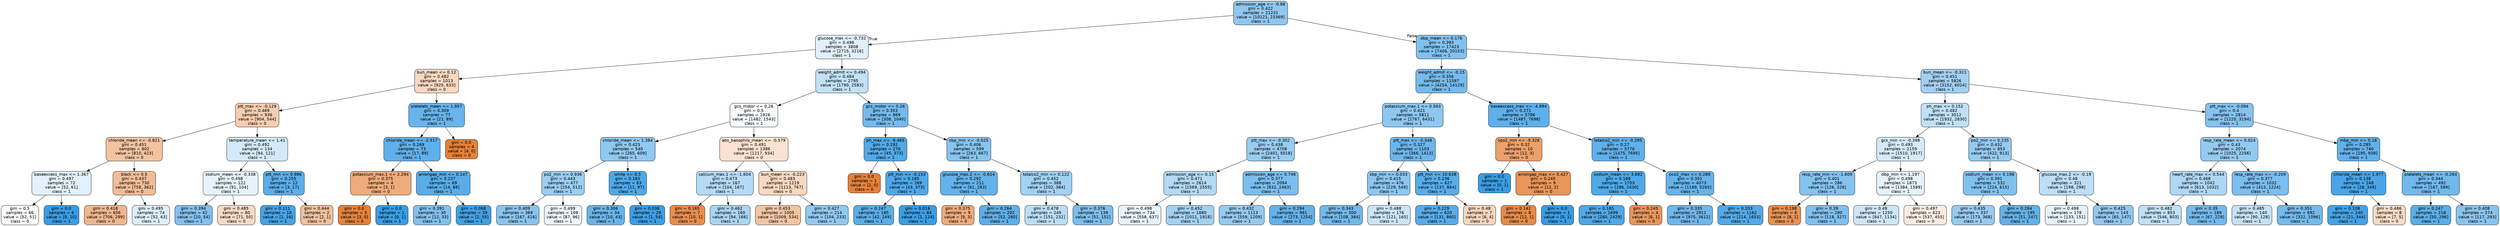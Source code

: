 digraph Tree {
node [shape=box, style="filled, rounded", color="black", fontname="helvetica"] ;
edge [fontname="helvetica"] ;
0 [label="admission_age <= -0.88\ngini = 0.422\nsamples = 21231\nvalue = [10121, 23369]\nclass = 1", fillcolor="#8fc7f0"] ;
1 [label="glucose_max <= -0.732\ngini = 0.496\nsamples = 3808\nvalue = [2715, 3216]\nclass = 1", fillcolor="#e0f0fb"] ;
0 -> 1 [labeldistance=2.5, labelangle=45, headlabel="True"] ;
2 [label="bun_mean <= 0.12\ngini = 0.482\nsamples = 1013\nvalue = [925, 633]\nclass = 0", fillcolor="#f7d7c0"] ;
1 -> 2 ;
3 [label="ptt_max <= -0.129\ngini = 0.469\nsamples = 936\nvalue = [904, 544]\nclass = 0", fillcolor="#f5cdb0"] ;
2 -> 3 ;
4 [label="chloride_mean <= -0.821\ngini = 0.451\nsamples = 802\nvalue = [810, 423]\nclass = 0", fillcolor="#f3c3a0"] ;
3 -> 4 ;
5 [label="baseexcess_max <= 1.367\ngini = 0.497\nsamples = 72\nvalue = [52, 61]\nclass = 1", fillcolor="#e2f1fb"] ;
4 -> 5 ;
6 [label="gini = 0.5\nsamples = 66\nvalue = [52, 51]\nclass = 0", fillcolor="#fefdfb"] ;
5 -> 6 ;
7 [label="gini = 0.0\nsamples = 6\nvalue = [0, 10]\nclass = 1", fillcolor="#399de5"] ;
5 -> 7 ;
8 [label="black <= 0.5\ngini = 0.437\nsamples = 730\nvalue = [758, 362]\nclass = 0", fillcolor="#f1bd98"] ;
4 -> 8 ;
9 [label="gini = 0.418\nsamples = 656\nvalue = [706, 299]\nclass = 0", fillcolor="#f0b68d"] ;
8 -> 9 ;
10 [label="gini = 0.495\nsamples = 74\nvalue = [52, 63]\nclass = 1", fillcolor="#dceefa"] ;
8 -> 10 ;
11 [label="temperature_mean <= 1.41\ngini = 0.492\nsamples = 134\nvalue = [94, 121]\nclass = 1", fillcolor="#d3e9f9"] ;
3 -> 11 ;
12 [label="sodium_mean <= -0.338\ngini = 0.498\nsamples = 122\nvalue = [91, 104]\nclass = 1", fillcolor="#e6f3fc"] ;
11 -> 12 ;
13 [label="gini = 0.394\nsamples = 42\nvalue = [20, 54]\nclass = 1", fillcolor="#82c1ef"] ;
12 -> 13 ;
14 [label="gini = 0.485\nsamples = 80\nvalue = [71, 50]\nclass = 0", fillcolor="#f7dac4"] ;
12 -> 14 ;
15 [label="ptt_min <= 0.986\ngini = 0.255\nsamples = 12\nvalue = [3, 17]\nclass = 1", fillcolor="#5caeea"] ;
11 -> 15 ;
16 [label="gini = 0.111\nsamples = 10\nvalue = [1, 16]\nclass = 1", fillcolor="#45a3e7"] ;
15 -> 16 ;
17 [label="gini = 0.444\nsamples = 2\nvalue = [2, 1]\nclass = 0", fillcolor="#f2c09c"] ;
15 -> 17 ;
18 [label="platelets_mean <= 1.957\ngini = 0.309\nsamples = 77\nvalue = [21, 89]\nclass = 1", fillcolor="#68b4eb"] ;
2 -> 18 ;
19 [label="chloride_mean <= -2.517\ngini = 0.269\nsamples = 73\nvalue = [17, 89]\nclass = 1", fillcolor="#5fb0ea"] ;
18 -> 19 ;
20 [label="potassium_max.1 <= 2.294\ngini = 0.375\nsamples = 4\nvalue = [3, 1]\nclass = 0", fillcolor="#eeab7b"] ;
19 -> 20 ;
21 [label="gini = 0.0\nsamples = 3\nvalue = [3, 0]\nclass = 0", fillcolor="#e58139"] ;
20 -> 21 ;
22 [label="gini = 0.0\nsamples = 1\nvalue = [0, 1]\nclass = 1", fillcolor="#399de5"] ;
20 -> 22 ;
23 [label="aniongap_min <= 0.147\ngini = 0.237\nsamples = 69\nvalue = [14, 88]\nclass = 1", fillcolor="#58ade9"] ;
19 -> 23 ;
24 [label="gini = 0.391\nsamples = 30\nvalue = [12, 33]\nclass = 1", fillcolor="#81c1ee"] ;
23 -> 24 ;
25 [label="gini = 0.068\nsamples = 39\nvalue = [2, 55]\nclass = 1", fillcolor="#40a1e6"] ;
23 -> 25 ;
26 [label="gini = 0.0\nsamples = 4\nvalue = [4, 0]\nclass = 0", fillcolor="#e58139"] ;
18 -> 26 ;
27 [label="weight_admit <= 0.494\ngini = 0.484\nsamples = 2795\nvalue = [1790, 2583]\nclass = 1", fillcolor="#c2e1f7"] ;
1 -> 27 ;
28 [label="gcs_motor <= 0.26\ngini = 0.5\nsamples = 1926\nvalue = [1482, 1543]\nclass = 1", fillcolor="#f7fbfe"] ;
27 -> 28 ;
29 [label="chloride_mean <= 1.384\ngini = 0.423\nsamples = 540\nvalue = [265, 609]\nclass = 1", fillcolor="#8fc8f0"] ;
28 -> 29 ;
30 [label="po2_min <= 0.936\ngini = 0.443\nsamples = 477\nvalue = [254, 512]\nclass = 1", fillcolor="#9bcef2"] ;
29 -> 30 ;
31 [label="gini = 0.409\nsamples = 369\nvalue = [167, 416]\nclass = 1", fillcolor="#88c4ef"] ;
30 -> 31 ;
32 [label="gini = 0.499\nsamples = 108\nvalue = [87, 96]\nclass = 1", fillcolor="#ecf6fd"] ;
30 -> 32 ;
33 [label="white <= 0.5\ngini = 0.183\nsamples = 63\nvalue = [11, 97]\nclass = 1", fillcolor="#4fa8e8"] ;
29 -> 33 ;
34 [label="gini = 0.306\nsamples = 34\nvalue = [10, 43]\nclass = 1", fillcolor="#67b4eb"] ;
33 -> 34 ;
35 [label="gini = 0.036\nsamples = 29\nvalue = [1, 54]\nclass = 1", fillcolor="#3d9fe5"] ;
33 -> 35 ;
36 [label="abs_basophils_mean <= -0.579\ngini = 0.491\nsamples = 1386\nvalue = [1217, 934]\nclass = 0", fillcolor="#f9e2d1"] ;
28 -> 36 ;
37 [label="calcium_max.1 <= -1.604\ngini = 0.473\nsamples = 167\nvalue = [104, 167]\nclass = 1", fillcolor="#b4daf5"] ;
36 -> 37 ;
38 [label="gini = 0.165\nsamples = 7\nvalue = [10, 1]\nclass = 0", fillcolor="#e88e4d"] ;
37 -> 38 ;
39 [label="gini = 0.462\nsamples = 160\nvalue = [94, 166]\nclass = 1", fillcolor="#a9d4f4"] ;
37 -> 39 ;
40 [label="bun_mean <= -0.223\ngini = 0.483\nsamples = 1219\nvalue = [1113, 767]\nclass = 0", fillcolor="#f7d8c1"] ;
36 -> 40 ;
41 [label="gini = 0.453\nsamples = 1005\nvalue = [1009, 534]\nclass = 0", fillcolor="#f3c4a2"] ;
40 -> 41 ;
42 [label="gini = 0.427\nsamples = 214\nvalue = [104, 233]\nclass = 1", fillcolor="#91c9f1"] ;
40 -> 42 ;
43 [label="gcs_motor <= 0.26\ngini = 0.353\nsamples = 869\nvalue = [308, 1040]\nclass = 1", fillcolor="#74baed"] ;
27 -> 43 ;
44 [label="ph_max <= -6.465\ngini = 0.192\nsamples = 270\nvalue = [45, 373]\nclass = 1", fillcolor="#51a9e8"] ;
43 -> 44 ;
45 [label="gini = 0.0\nsamples = 1\nvalue = [2, 0]\nclass = 0", fillcolor="#e58139"] ;
44 -> 45 ;
46 [label="ptt_min <= -0.153\ngini = 0.185\nsamples = 269\nvalue = [43, 373]\nclass = 1", fillcolor="#50a8e8"] ;
44 -> 46 ;
47 [label="gini = 0.247\nsamples = 185\nvalue = [42, 249]\nclass = 1", fillcolor="#5aaee9"] ;
46 -> 47 ;
48 [label="gini = 0.016\nsamples = 84\nvalue = [1, 124]\nclass = 1", fillcolor="#3b9ee5"] ;
46 -> 48 ;
49 [label="sbp_min <= -0.025\ngini = 0.406\nsamples = 599\nvalue = [263, 667]\nclass = 1", fillcolor="#87c4ef"] ;
43 -> 49 ;
50 [label="glucose_max.2 <= -0.614\ngini = 0.292\nsamples = 211\nvalue = [61, 283]\nclass = 1", fillcolor="#64b2eb"] ;
49 -> 50 ;
51 [label="gini = 0.375\nsamples = 9\nvalue = [9, 3]\nclass = 0", fillcolor="#eeab7b"] ;
50 -> 51 ;
52 [label="gini = 0.264\nsamples = 202\nvalue = [52, 280]\nclass = 1", fillcolor="#5eafea"] ;
50 -> 52 ;
53 [label="totalco2_min <= 0.122\ngini = 0.452\nsamples = 388\nvalue = [202, 384]\nclass = 1", fillcolor="#a1d1f3"] ;
49 -> 53 ;
54 [label="gini = 0.478\nsamples = 249\nvalue = [151, 232]\nclass = 1", fillcolor="#baddf6"] ;
53 -> 54 ;
55 [label="gini = 0.376\nsamples = 139\nvalue = [51, 152]\nclass = 1", fillcolor="#7bbeee"] ;
53 -> 55 ;
56 [label="dbp_mean <= 0.176\ngini = 0.393\nsamples = 17423\nvalue = [7406, 20153]\nclass = 1", fillcolor="#82c1ef"] ;
0 -> 56 [labeldistance=2.5, labelangle=-45, headlabel="False"] ;
57 [label="weight_admit <= -0.15\ngini = 0.356\nsamples = 11597\nvalue = [4254, 14129]\nclass = 1", fillcolor="#75bbed"] ;
56 -> 57 ;
58 [label="potassium_max.1 <= 0.563\ngini = 0.421\nsamples = 5811\nvalue = [2767, 6431]\nclass = 1", fillcolor="#8ec7f0"] ;
57 -> 58 ;
59 [label="ptt_max <= -0.302\ngini = 0.438\nsamples = 4708\nvalue = [2401, 5018]\nclass = 1", fillcolor="#98ccf1"] ;
58 -> 59 ;
60 [label="admission_age <= 0.15\ngini = 0.471\nsamples = 2614\nvalue = [1569, 2555]\nclass = 1", fillcolor="#b3d9f5"] ;
59 -> 60 ;
61 [label="gini = 0.498\nsamples = 734\nvalue = [558, 637]\nclass = 1", fillcolor="#e6f3fc"] ;
60 -> 61 ;
62 [label="gini = 0.452\nsamples = 1880\nvalue = [1011, 1918]\nclass = 1", fillcolor="#a1d1f3"] ;
60 -> 62 ;
63 [label="admission_age <= 0.746\ngini = 0.377\nsamples = 2094\nvalue = [832, 2463]\nclass = 1", fillcolor="#7cbeee"] ;
59 -> 63 ;
64 [label="gini = 0.432\nsamples = 1113\nvalue = [559, 1209]\nclass = 1", fillcolor="#95caf1"] ;
63 -> 64 ;
65 [label="gini = 0.294\nsamples = 981\nvalue = [273, 1254]\nclass = 1", fillcolor="#64b2eb"] ;
63 -> 65 ;
66 [label="ptt_max <= -0.348\ngini = 0.327\nsamples = 1103\nvalue = [366, 1413]\nclass = 1", fillcolor="#6cb6ec"] ;
58 -> 66 ;
67 [label="sbp_min <= 0.033\ngini = 0.415\nsamples = 476\nvalue = [229, 549]\nclass = 1", fillcolor="#8cc6f0"] ;
66 -> 67 ;
68 [label="gini = 0.343\nsamples = 300\nvalue = [108, 384]\nclass = 1", fillcolor="#71b9ec"] ;
67 -> 68 ;
69 [label="gini = 0.488\nsamples = 176\nvalue = [121, 165]\nclass = 1", fillcolor="#cae5f8"] ;
67 -> 69 ;
70 [label="ptt_min <= 10.638\ngini = 0.236\nsamples = 627\nvalue = [137, 864]\nclass = 1", fillcolor="#58ade9"] ;
66 -> 70 ;
71 [label="gini = 0.229\nsamples = 620\nvalue = [131, 860]\nclass = 1", fillcolor="#57ace9"] ;
70 -> 71 ;
72 [label="gini = 0.48\nsamples = 7\nvalue = [6, 4]\nclass = 0", fillcolor="#f6d5bd"] ;
70 -> 72 ;
73 [label="baseexcess_max <= -4.994\ngini = 0.271\nsamples = 5786\nvalue = [1487, 7698]\nclass = 1", fillcolor="#5fb0ea"] ;
57 -> 73 ;
74 [label="spo2_min <= -9.326\ngini = 0.32\nsamples = 10\nvalue = [12, 3]\nclass = 0", fillcolor="#eca06a"] ;
73 -> 74 ;
75 [label="gini = 0.0\nsamples = 1\nvalue = [0, 1]\nclass = 1", fillcolor="#399de5"] ;
74 -> 75 ;
76 [label="aniongap_max <= 5.427\ngini = 0.245\nsamples = 9\nvalue = [12, 2]\nclass = 0", fillcolor="#e9965a"] ;
74 -> 76 ;
77 [label="gini = 0.142\nsamples = 8\nvalue = [12, 1]\nclass = 0", fillcolor="#e78c49"] ;
76 -> 77 ;
78 [label="gini = 0.0\nsamples = 1\nvalue = [0, 1]\nclass = 1", fillcolor="#399de5"] ;
76 -> 78 ;
79 [label="totalco2_min <= -0.295\ngini = 0.27\nsamples = 5776\nvalue = [1475, 7695]\nclass = 1", fillcolor="#5fb0ea"] ;
73 -> 79 ;
80 [label="sodium_mean <= 3.682\ngini = 0.188\nsamples = 1703\nvalue = [286, 2430]\nclass = 1", fillcolor="#50a9e8"] ;
79 -> 80 ;
81 [label="gini = 0.185\nsamples = 1699\nvalue = [280, 2429]\nclass = 1", fillcolor="#50a8e8"] ;
80 -> 81 ;
82 [label="gini = 0.245\nsamples = 4\nvalue = [6, 1]\nclass = 0", fillcolor="#e9965a"] ;
80 -> 82 ;
83 [label="pco2_max <= 0.289\ngini = 0.301\nsamples = 4073\nvalue = [1189, 5265]\nclass = 1", fillcolor="#66b3eb"] ;
79 -> 83 ;
84 [label="gini = 0.335\nsamples = 2911\nvalue = [975, 3612]\nclass = 1", fillcolor="#6eb7ec"] ;
83 -> 84 ;
85 [label="gini = 0.203\nsamples = 1162\nvalue = [214, 1653]\nclass = 1", fillcolor="#53aae8"] ;
83 -> 85 ;
86 [label="bun_mean <= -0.321\ngini = 0.451\nsamples = 5826\nvalue = [3152, 6024]\nclass = 1", fillcolor="#a1d0f3"] ;
56 -> 86 ;
87 [label="ph_max <= 0.152\ngini = 0.482\nsamples = 3012\nvalue = [1932, 2830]\nclass = 1", fillcolor="#c0e0f7"] ;
86 -> 87 ;
88 [label="gcs_min <= -0.398\ngini = 0.493\nsamples = 2159\nvalue = [1510, 1917]\nclass = 1", fillcolor="#d5eaf9"] ;
87 -> 88 ;
89 [label="resp_rate_min <= -1.609\ngini = 0.401\nsamples = 286\nvalue = [126, 328]\nclass = 1", fillcolor="#85c3ef"] ;
88 -> 89 ;
90 [label="gini = 0.198\nsamples = 6\nvalue = [8, 1]\nclass = 0", fillcolor="#e89152"] ;
89 -> 90 ;
91 [label="gini = 0.39\nsamples = 280\nvalue = [118, 327]\nclass = 1", fillcolor="#80c0ee"] ;
89 -> 91 ;
92 [label="dbp_min <= 1.197\ngini = 0.498\nsamples = 1873\nvalue = [1384, 1589]\nclass = 1", fillcolor="#e5f2fc"] ;
88 -> 92 ;
93 [label="gini = 0.49\nsamples = 1250\nvalue = [847, 1134]\nclass = 1", fillcolor="#cde6f8"] ;
92 -> 93 ;
94 [label="gini = 0.497\nsamples = 623\nvalue = [537, 455]\nclass = 0", fillcolor="#fbece1"] ;
92 -> 94 ;
95 [label="po2_min <= 0.235\ngini = 0.432\nsamples = 853\nvalue = [422, 913]\nclass = 1", fillcolor="#95caf1"] ;
87 -> 95 ;
96 [label="sodium_mean <= 0.198\ngini = 0.391\nsamples = 532\nvalue = [224, 615]\nclass = 1", fillcolor="#81c1ee"] ;
95 -> 96 ;
97 [label="gini = 0.435\nsamples = 337\nvalue = [173, 368]\nclass = 1", fillcolor="#96cbf1"] ;
96 -> 97 ;
98 [label="gini = 0.284\nsamples = 195\nvalue = [51, 247]\nclass = 1", fillcolor="#62b1ea"] ;
96 -> 98 ;
99 [label="glucose_max.2 <= -0.19\ngini = 0.48\nsamples = 321\nvalue = [198, 298]\nclass = 1", fillcolor="#bddef6"] ;
95 -> 99 ;
100 [label="gini = 0.498\nsamples = 178\nvalue = [133, 151]\nclass = 1", fillcolor="#e7f3fc"] ;
99 -> 100 ;
101 [label="gini = 0.425\nsamples = 143\nvalue = [65, 147]\nclass = 1", fillcolor="#91c8f0"] ;
99 -> 101 ;
102 [label="ptt_max <= -0.094\ngini = 0.4\nsamples = 2814\nvalue = [1220, 3194]\nclass = 1", fillcolor="#85c2ef"] ;
86 -> 102 ;
103 [label="resp_rate_mean <= 0.024\ngini = 0.43\nsamples = 2074\nvalue = [1025, 2256]\nclass = 1", fillcolor="#93caf1"] ;
102 -> 103 ;
104 [label="heart_rate_max <= 0.544\ngini = 0.468\nsamples = 1042\nvalue = [613, 1032]\nclass = 1", fillcolor="#afd7f4"] ;
103 -> 104 ;
105 [label="gini = 0.482\nsamples = 853\nvalue = [546, 803]\nclass = 1", fillcolor="#c0e0f7"] ;
104 -> 105 ;
106 [label="gini = 0.35\nsamples = 189\nvalue = [67, 229]\nclass = 1", fillcolor="#73baed"] ;
104 -> 106 ;
107 [label="resp_rate_max <= -0.209\ngini = 0.377\nsamples = 1032\nvalue = [412, 1224]\nclass = 1", fillcolor="#7cbeee"] ;
103 -> 107 ;
108 [label="gini = 0.485\nsamples = 140\nvalue = [90, 128]\nclass = 1", fillcolor="#c4e2f7"] ;
107 -> 108 ;
109 [label="gini = 0.351\nsamples = 892\nvalue = [322, 1096]\nclass = 1", fillcolor="#73baed"] ;
107 -> 109 ;
110 [label="mbp_min <= 0.18\ngini = 0.285\nsamples = 740\nvalue = [195, 938]\nclass = 1", fillcolor="#62b1ea"] ;
102 -> 110 ;
111 [label="chloride_mean <= 1.977\ngini = 0.138\nsamples = 248\nvalue = [28, 349]\nclass = 1", fillcolor="#49a5e7"] ;
110 -> 111 ;
112 [label="gini = 0.108\nsamples = 240\nvalue = [21, 344]\nclass = 1", fillcolor="#45a3e7"] ;
111 -> 112 ;
113 [label="gini = 0.486\nsamples = 8\nvalue = [7, 5]\nclass = 0", fillcolor="#f8dbc6"] ;
111 -> 113 ;
114 [label="platelets_mean <= -0.264\ngini = 0.344\nsamples = 492\nvalue = [167, 589]\nclass = 1", fillcolor="#71b9ec"] ;
110 -> 114 ;
115 [label="gini = 0.247\nsamples = 218\nvalue = [50, 296]\nclass = 1", fillcolor="#5aaee9"] ;
114 -> 115 ;
116 [label="gini = 0.408\nsamples = 274\nvalue = [117, 293]\nclass = 1", fillcolor="#88c4ef"] ;
114 -> 116 ;
}